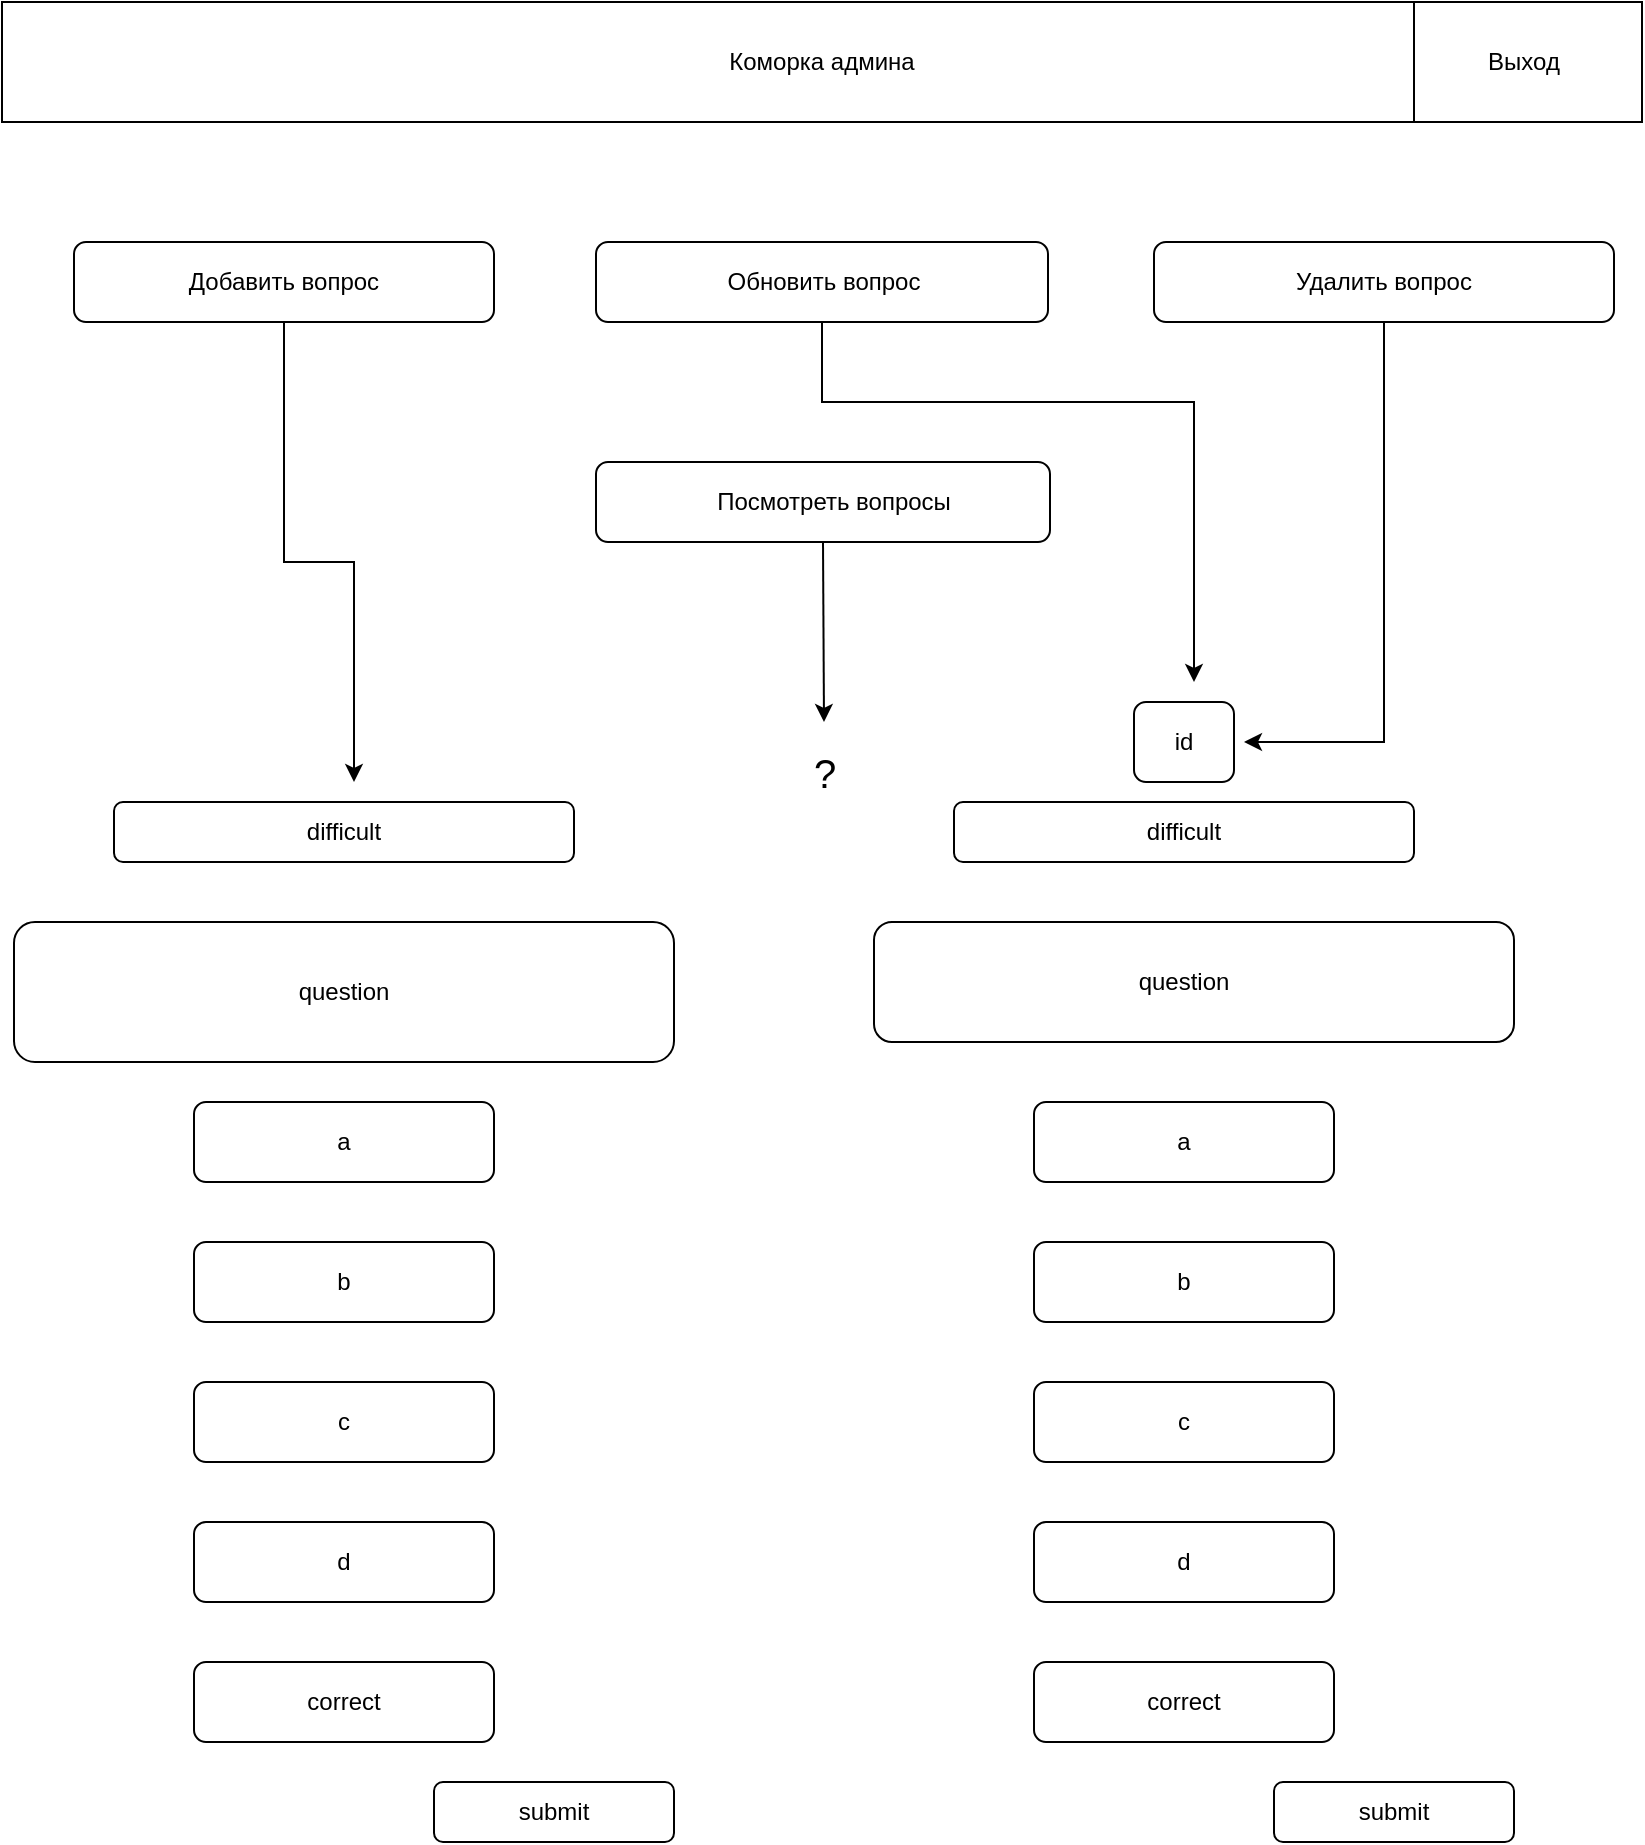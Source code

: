 <mxfile version="21.5.2" type="github">
  <diagram name="Страница 1" id="-kc1pAD29VJTtzG4Zae9">
    <mxGraphModel dx="1434" dy="1925" grid="1" gridSize="10" guides="1" tooltips="1" connect="1" arrows="1" fold="1" page="1" pageScale="1" pageWidth="827" pageHeight="1169" math="0" shadow="0">
      <root>
        <mxCell id="0" />
        <mxCell id="1" parent="0" />
        <mxCell id="7I4UGYs9dXgX0HLdh45e-3" value="" style="rounded=1;whiteSpace=wrap;html=1;" vertex="1" parent="1">
          <mxGeometry x="40" y="80" width="210" height="40" as="geometry" />
        </mxCell>
        <mxCell id="7I4UGYs9dXgX0HLdh45e-4" value="" style="rounded=1;whiteSpace=wrap;html=1;" vertex="1" parent="1">
          <mxGeometry x="301" y="80" width="226" height="40" as="geometry" />
        </mxCell>
        <mxCell id="7I4UGYs9dXgX0HLdh45e-5" value="" style="rounded=1;whiteSpace=wrap;html=1;" vertex="1" parent="1">
          <mxGeometry x="580" y="80" width="230" height="40" as="geometry" />
        </mxCell>
        <mxCell id="7I4UGYs9dXgX0HLdh45e-6" value="Добавить вопрос" style="text;html=1;strokeColor=none;fillColor=none;align=center;verticalAlign=middle;whiteSpace=wrap;rounded=0;" vertex="1" parent="1">
          <mxGeometry x="50" y="85" width="190" height="30" as="geometry" />
        </mxCell>
        <mxCell id="7I4UGYs9dXgX0HLdh45e-7" value="Обновить вопрос" style="text;html=1;strokeColor=none;fillColor=none;align=center;verticalAlign=middle;whiteSpace=wrap;rounded=0;" vertex="1" parent="1">
          <mxGeometry x="300" y="85" width="230" height="30" as="geometry" />
        </mxCell>
        <mxCell id="7I4UGYs9dXgX0HLdh45e-8" value="Удалить вопрос" style="text;html=1;strokeColor=none;fillColor=none;align=center;verticalAlign=middle;whiteSpace=wrap;rounded=0;" vertex="1" parent="1">
          <mxGeometry x="580" y="85" width="230" height="30" as="geometry" />
        </mxCell>
        <mxCell id="7I4UGYs9dXgX0HLdh45e-9" value="" style="rounded=1;whiteSpace=wrap;html=1;" vertex="1" parent="1">
          <mxGeometry x="301" y="190" width="227" height="40" as="geometry" />
        </mxCell>
        <mxCell id="7I4UGYs9dXgX0HLdh45e-10" value="Посмотреть вопросы" style="text;html=1;strokeColor=none;fillColor=none;align=center;verticalAlign=middle;whiteSpace=wrap;rounded=0;" vertex="1" parent="1">
          <mxGeometry x="320" y="195" width="200" height="30" as="geometry" />
        </mxCell>
        <mxCell id="7I4UGYs9dXgX0HLdh45e-11" value="" style="rounded=0;whiteSpace=wrap;html=1;" vertex="1" parent="1">
          <mxGeometry x="4" y="-40" width="820" height="60" as="geometry" />
        </mxCell>
        <mxCell id="7I4UGYs9dXgX0HLdh45e-12" value="" style="rounded=0;whiteSpace=wrap;html=1;" vertex="1" parent="1">
          <mxGeometry x="710" y="-40" width="114" height="60" as="geometry" />
        </mxCell>
        <mxCell id="7I4UGYs9dXgX0HLdh45e-13" value="Выход" style="text;html=1;strokeColor=none;fillColor=none;align=center;verticalAlign=middle;whiteSpace=wrap;rounded=0;" vertex="1" parent="1">
          <mxGeometry x="720" y="-25" width="90" height="30" as="geometry" />
        </mxCell>
        <mxCell id="7I4UGYs9dXgX0HLdh45e-15" value="Коморка админа" style="text;html=1;strokeColor=none;fillColor=none;align=center;verticalAlign=middle;whiteSpace=wrap;rounded=0;" vertex="1" parent="1">
          <mxGeometry x="334" y="-25" width="160" height="30" as="geometry" />
        </mxCell>
        <mxCell id="7I4UGYs9dXgX0HLdh45e-17" value="" style="rounded=1;whiteSpace=wrap;html=1;" vertex="1" parent="1">
          <mxGeometry x="60" y="360" width="230" height="30" as="geometry" />
        </mxCell>
        <mxCell id="7I4UGYs9dXgX0HLdh45e-18" value="difficult" style="text;html=1;strokeColor=none;fillColor=none;align=center;verticalAlign=middle;whiteSpace=wrap;rounded=0;" vertex="1" parent="1">
          <mxGeometry x="105" y="360" width="140" height="30" as="geometry" />
        </mxCell>
        <mxCell id="7I4UGYs9dXgX0HLdh45e-19" value="" style="rounded=1;whiteSpace=wrap;html=1;" vertex="1" parent="1">
          <mxGeometry x="10" y="420" width="330" height="70" as="geometry" />
        </mxCell>
        <mxCell id="7I4UGYs9dXgX0HLdh45e-20" value="question" style="text;html=1;strokeColor=none;fillColor=none;align=center;verticalAlign=middle;whiteSpace=wrap;rounded=0;" vertex="1" parent="1">
          <mxGeometry x="80" y="440" width="190" height="30" as="geometry" />
        </mxCell>
        <mxCell id="7I4UGYs9dXgX0HLdh45e-21" value="" style="rounded=1;whiteSpace=wrap;html=1;" vertex="1" parent="1">
          <mxGeometry x="100" y="510" width="150" height="40" as="geometry" />
        </mxCell>
        <mxCell id="7I4UGYs9dXgX0HLdh45e-22" value="a" style="text;html=1;strokeColor=none;fillColor=none;align=center;verticalAlign=middle;whiteSpace=wrap;rounded=0;" vertex="1" parent="1">
          <mxGeometry x="145" y="515" width="60" height="30" as="geometry" />
        </mxCell>
        <mxCell id="7I4UGYs9dXgX0HLdh45e-23" value="" style="rounded=1;whiteSpace=wrap;html=1;" vertex="1" parent="1">
          <mxGeometry x="100" y="580" width="150" height="40" as="geometry" />
        </mxCell>
        <mxCell id="7I4UGYs9dXgX0HLdh45e-24" value="" style="rounded=1;whiteSpace=wrap;html=1;" vertex="1" parent="1">
          <mxGeometry x="100" y="650" width="150" height="40" as="geometry" />
        </mxCell>
        <mxCell id="7I4UGYs9dXgX0HLdh45e-25" value="" style="rounded=1;whiteSpace=wrap;html=1;" vertex="1" parent="1">
          <mxGeometry x="100" y="720" width="150" height="40" as="geometry" />
        </mxCell>
        <mxCell id="7I4UGYs9dXgX0HLdh45e-26" value="b" style="text;html=1;strokeColor=none;fillColor=none;align=center;verticalAlign=middle;whiteSpace=wrap;rounded=0;" vertex="1" parent="1">
          <mxGeometry x="145" y="584.5" width="60" height="30" as="geometry" />
        </mxCell>
        <mxCell id="7I4UGYs9dXgX0HLdh45e-27" value="c" style="text;html=1;strokeColor=none;fillColor=none;align=center;verticalAlign=middle;whiteSpace=wrap;rounded=0;" vertex="1" parent="1">
          <mxGeometry x="145" y="655" width="60" height="30" as="geometry" />
        </mxCell>
        <mxCell id="7I4UGYs9dXgX0HLdh45e-28" value="d" style="text;html=1;strokeColor=none;fillColor=none;align=center;verticalAlign=middle;whiteSpace=wrap;rounded=0;" vertex="1" parent="1">
          <mxGeometry x="145" y="725" width="60" height="30" as="geometry" />
        </mxCell>
        <mxCell id="7I4UGYs9dXgX0HLdh45e-29" value="" style="rounded=1;whiteSpace=wrap;html=1;" vertex="1" parent="1">
          <mxGeometry x="100" y="790" width="150" height="40" as="geometry" />
        </mxCell>
        <mxCell id="7I4UGYs9dXgX0HLdh45e-30" value="correct" style="text;html=1;strokeColor=none;fillColor=none;align=center;verticalAlign=middle;whiteSpace=wrap;rounded=0;" vertex="1" parent="1">
          <mxGeometry x="145" y="795" width="60" height="30" as="geometry" />
        </mxCell>
        <mxCell id="7I4UGYs9dXgX0HLdh45e-31" value="" style="endArrow=classic;html=1;rounded=0;exitX=0.5;exitY=1;exitDx=0;exitDy=0;" edge="1" parent="1" source="7I4UGYs9dXgX0HLdh45e-3">
          <mxGeometry width="50" height="50" relative="1" as="geometry">
            <mxPoint x="420" y="460" as="sourcePoint" />
            <mxPoint x="180" y="350" as="targetPoint" />
            <Array as="points">
              <mxPoint x="145" y="240" />
              <mxPoint x="180" y="240" />
            </Array>
          </mxGeometry>
        </mxCell>
        <mxCell id="7I4UGYs9dXgX0HLdh45e-33" value="" style="rounded=1;whiteSpace=wrap;html=1;" vertex="1" parent="1">
          <mxGeometry x="480" y="360" width="230" height="30" as="geometry" />
        </mxCell>
        <mxCell id="7I4UGYs9dXgX0HLdh45e-34" value="difficult" style="text;html=1;strokeColor=none;fillColor=none;align=center;verticalAlign=middle;whiteSpace=wrap;rounded=0;" vertex="1" parent="1">
          <mxGeometry x="525" y="360" width="140" height="30" as="geometry" />
        </mxCell>
        <mxCell id="7I4UGYs9dXgX0HLdh45e-36" value="" style="rounded=1;whiteSpace=wrap;html=1;" vertex="1" parent="1">
          <mxGeometry x="520" y="510" width="150" height="40" as="geometry" />
        </mxCell>
        <mxCell id="7I4UGYs9dXgX0HLdh45e-37" value="a" style="text;html=1;strokeColor=none;fillColor=none;align=center;verticalAlign=middle;whiteSpace=wrap;rounded=0;" vertex="1" parent="1">
          <mxGeometry x="565" y="515" width="60" height="30" as="geometry" />
        </mxCell>
        <mxCell id="7I4UGYs9dXgX0HLdh45e-38" value="" style="rounded=1;whiteSpace=wrap;html=1;" vertex="1" parent="1">
          <mxGeometry x="520" y="580" width="150" height="40" as="geometry" />
        </mxCell>
        <mxCell id="7I4UGYs9dXgX0HLdh45e-39" value="" style="rounded=1;whiteSpace=wrap;html=1;" vertex="1" parent="1">
          <mxGeometry x="520" y="650" width="150" height="40" as="geometry" />
        </mxCell>
        <mxCell id="7I4UGYs9dXgX0HLdh45e-40" value="" style="rounded=1;whiteSpace=wrap;html=1;" vertex="1" parent="1">
          <mxGeometry x="520" y="720" width="150" height="40" as="geometry" />
        </mxCell>
        <mxCell id="7I4UGYs9dXgX0HLdh45e-41" value="b" style="text;html=1;strokeColor=none;fillColor=none;align=center;verticalAlign=middle;whiteSpace=wrap;rounded=0;" vertex="1" parent="1">
          <mxGeometry x="565" y="584.5" width="60" height="30" as="geometry" />
        </mxCell>
        <mxCell id="7I4UGYs9dXgX0HLdh45e-42" value="c" style="text;html=1;strokeColor=none;fillColor=none;align=center;verticalAlign=middle;whiteSpace=wrap;rounded=0;" vertex="1" parent="1">
          <mxGeometry x="565" y="655" width="60" height="30" as="geometry" />
        </mxCell>
        <mxCell id="7I4UGYs9dXgX0HLdh45e-43" value="d" style="text;html=1;strokeColor=none;fillColor=none;align=center;verticalAlign=middle;whiteSpace=wrap;rounded=0;" vertex="1" parent="1">
          <mxGeometry x="565" y="725" width="60" height="30" as="geometry" />
        </mxCell>
        <mxCell id="7I4UGYs9dXgX0HLdh45e-44" value="" style="rounded=1;whiteSpace=wrap;html=1;" vertex="1" parent="1">
          <mxGeometry x="520" y="790" width="150" height="40" as="geometry" />
        </mxCell>
        <mxCell id="7I4UGYs9dXgX0HLdh45e-45" value="correct" style="text;html=1;strokeColor=none;fillColor=none;align=center;verticalAlign=middle;whiteSpace=wrap;rounded=0;" vertex="1" parent="1">
          <mxGeometry x="565" y="795" width="60" height="30" as="geometry" />
        </mxCell>
        <mxCell id="7I4UGYs9dXgX0HLdh45e-46" value="" style="rounded=1;whiteSpace=wrap;html=1;" vertex="1" parent="1">
          <mxGeometry x="440" y="420" width="320" height="60" as="geometry" />
        </mxCell>
        <mxCell id="7I4UGYs9dXgX0HLdh45e-47" value="question" style="text;html=1;strokeColor=none;fillColor=none;align=center;verticalAlign=middle;whiteSpace=wrap;rounded=0;" vertex="1" parent="1">
          <mxGeometry x="540" y="435" width="110" height="30" as="geometry" />
        </mxCell>
        <mxCell id="7I4UGYs9dXgX0HLdh45e-48" value="" style="rounded=1;whiteSpace=wrap;html=1;" vertex="1" parent="1">
          <mxGeometry x="570" y="310" width="50" height="40" as="geometry" />
        </mxCell>
        <mxCell id="7I4UGYs9dXgX0HLdh45e-49" value="id" style="text;html=1;strokeColor=none;fillColor=none;align=center;verticalAlign=middle;whiteSpace=wrap;rounded=0;" vertex="1" parent="1">
          <mxGeometry x="565" y="315" width="60" height="30" as="geometry" />
        </mxCell>
        <mxCell id="7I4UGYs9dXgX0HLdh45e-50" value="" style="endArrow=classic;html=1;rounded=0;exitX=0.5;exitY=1;exitDx=0;exitDy=0;" edge="1" parent="1" source="7I4UGYs9dXgX0HLdh45e-4">
          <mxGeometry width="50" height="50" relative="1" as="geometry">
            <mxPoint x="420" y="360" as="sourcePoint" />
            <mxPoint x="600" y="300" as="targetPoint" />
            <Array as="points">
              <mxPoint x="414" y="160" />
              <mxPoint x="600" y="160" />
            </Array>
          </mxGeometry>
        </mxCell>
        <mxCell id="7I4UGYs9dXgX0HLdh45e-51" value="" style="endArrow=classic;html=1;rounded=0;entryX=1;entryY=0.5;entryDx=0;entryDy=0;exitX=0.5;exitY=1;exitDx=0;exitDy=0;" edge="1" parent="1" source="7I4UGYs9dXgX0HLdh45e-5" target="7I4UGYs9dXgX0HLdh45e-49">
          <mxGeometry width="50" height="50" relative="1" as="geometry">
            <mxPoint x="420" y="460" as="sourcePoint" />
            <mxPoint x="470" y="410" as="targetPoint" />
            <Array as="points">
              <mxPoint x="695" y="330" />
            </Array>
          </mxGeometry>
        </mxCell>
        <mxCell id="7I4UGYs9dXgX0HLdh45e-52" value="" style="endArrow=classic;html=1;rounded=0;exitX=0.5;exitY=1;exitDx=0;exitDy=0;" edge="1" parent="1" source="7I4UGYs9dXgX0HLdh45e-9">
          <mxGeometry width="50" height="50" relative="1" as="geometry">
            <mxPoint x="420" y="560" as="sourcePoint" />
            <mxPoint x="415" y="320" as="targetPoint" />
          </mxGeometry>
        </mxCell>
        <mxCell id="7I4UGYs9dXgX0HLdh45e-53" value="?" style="text;html=1;strokeColor=none;fillColor=none;align=center;verticalAlign=middle;whiteSpace=wrap;rounded=0;perimeterSpacing=3;fontSize=20;" vertex="1" parent="1">
          <mxGeometry x="387.5" y="330" width="55" height="30" as="geometry" />
        </mxCell>
        <mxCell id="7I4UGYs9dXgX0HLdh45e-54" value="" style="rounded=1;whiteSpace=wrap;html=1;" vertex="1" parent="1">
          <mxGeometry x="220" y="850" width="120" height="30" as="geometry" />
        </mxCell>
        <mxCell id="7I4UGYs9dXgX0HLdh45e-56" value="submit" style="text;html=1;strokeColor=none;fillColor=none;align=center;verticalAlign=middle;whiteSpace=wrap;rounded=0;" vertex="1" parent="1">
          <mxGeometry x="250" y="850" width="60" height="30" as="geometry" />
        </mxCell>
        <mxCell id="7I4UGYs9dXgX0HLdh45e-57" value="" style="rounded=1;whiteSpace=wrap;html=1;" vertex="1" parent="1">
          <mxGeometry x="640" y="850" width="120" height="30" as="geometry" />
        </mxCell>
        <mxCell id="7I4UGYs9dXgX0HLdh45e-58" value="submit" style="text;html=1;strokeColor=none;fillColor=none;align=center;verticalAlign=middle;whiteSpace=wrap;rounded=0;" vertex="1" parent="1">
          <mxGeometry x="670" y="850" width="60" height="30" as="geometry" />
        </mxCell>
      </root>
    </mxGraphModel>
  </diagram>
</mxfile>
